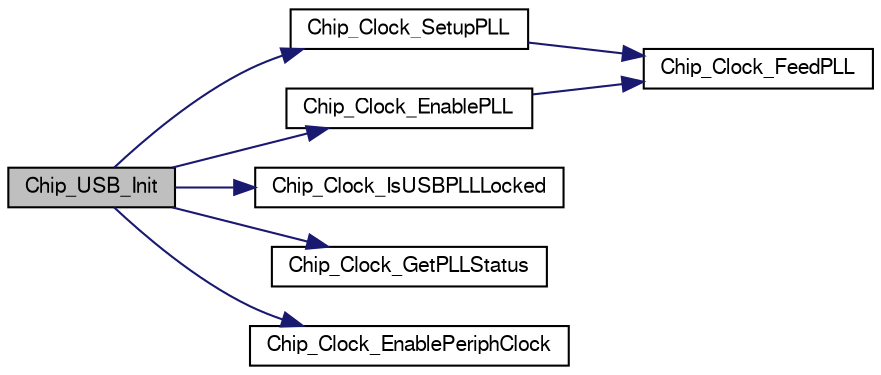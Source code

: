 digraph "Chip_USB_Init"
{
  edge [fontname="FreeSans",fontsize="10",labelfontname="FreeSans",labelfontsize="10"];
  node [fontname="FreeSans",fontsize="10",shape=record];
  rankdir="LR";
  Node1 [label="Chip_USB_Init",height=0.2,width=0.4,color="black", fillcolor="grey75", style="filled", fontcolor="black"];
  Node1 -> Node2 [color="midnightblue",fontsize="10",style="solid"];
  Node2 [label="Chip_Clock_SetupPLL",height=0.2,width=0.4,color="black", fillcolor="white", style="filled",URL="$group__CLOCK__17XX__40XX.html#gaf4a2dd4c6aae5d6b830f7cf529ec8773",tooltip="Sets up a PLL. "];
  Node2 -> Node3 [color="midnightblue",fontsize="10",style="solid"];
  Node3 [label="Chip_Clock_FeedPLL",height=0.2,width=0.4,color="black", fillcolor="white", style="filled",URL="$group__CLOCK__17XX__40XX.html#ga4d4cc965838cf2c5cddafd07aa66a790",tooltip="Feeds a PLL. "];
  Node1 -> Node4 [color="midnightblue",fontsize="10",style="solid"];
  Node4 [label="Chip_Clock_EnablePLL",height=0.2,width=0.4,color="black", fillcolor="white", style="filled",URL="$group__CLOCK__17XX__40XX.html#ga2f3b19dee294433937973fb4fedfe3f6",tooltip="Enables or connects a PLL. "];
  Node4 -> Node3 [color="midnightblue",fontsize="10",style="solid"];
  Node1 -> Node5 [color="midnightblue",fontsize="10",style="solid"];
  Node5 [label="Chip_Clock_IsUSBPLLLocked",height=0.2,width=0.4,color="black", fillcolor="white", style="filled",URL="$group__CLOCK__17XX__40XX.html#gae0a614530296b96ef560bd2986277c3e",tooltip="Read PLL1 lock status. "];
  Node1 -> Node6 [color="midnightblue",fontsize="10",style="solid"];
  Node6 [label="Chip_Clock_GetPLLStatus",height=0.2,width=0.4,color="black", fillcolor="white", style="filled",URL="$group__CLOCK__17XX__40XX.html#ga30a134e114a19fdf625326f8258e4652",tooltip="Returns PLL status. "];
  Node1 -> Node7 [color="midnightblue",fontsize="10",style="solid"];
  Node7 [label="Chip_Clock_EnablePeriphClock",height=0.2,width=0.4,color="black", fillcolor="white", style="filled",URL="$group__CLOCK__17XX__40XX.html#gac63024a1f928ba359c4f4cac7e48fe39",tooltip="Enables power and clocking for a peripheral. "];
}
